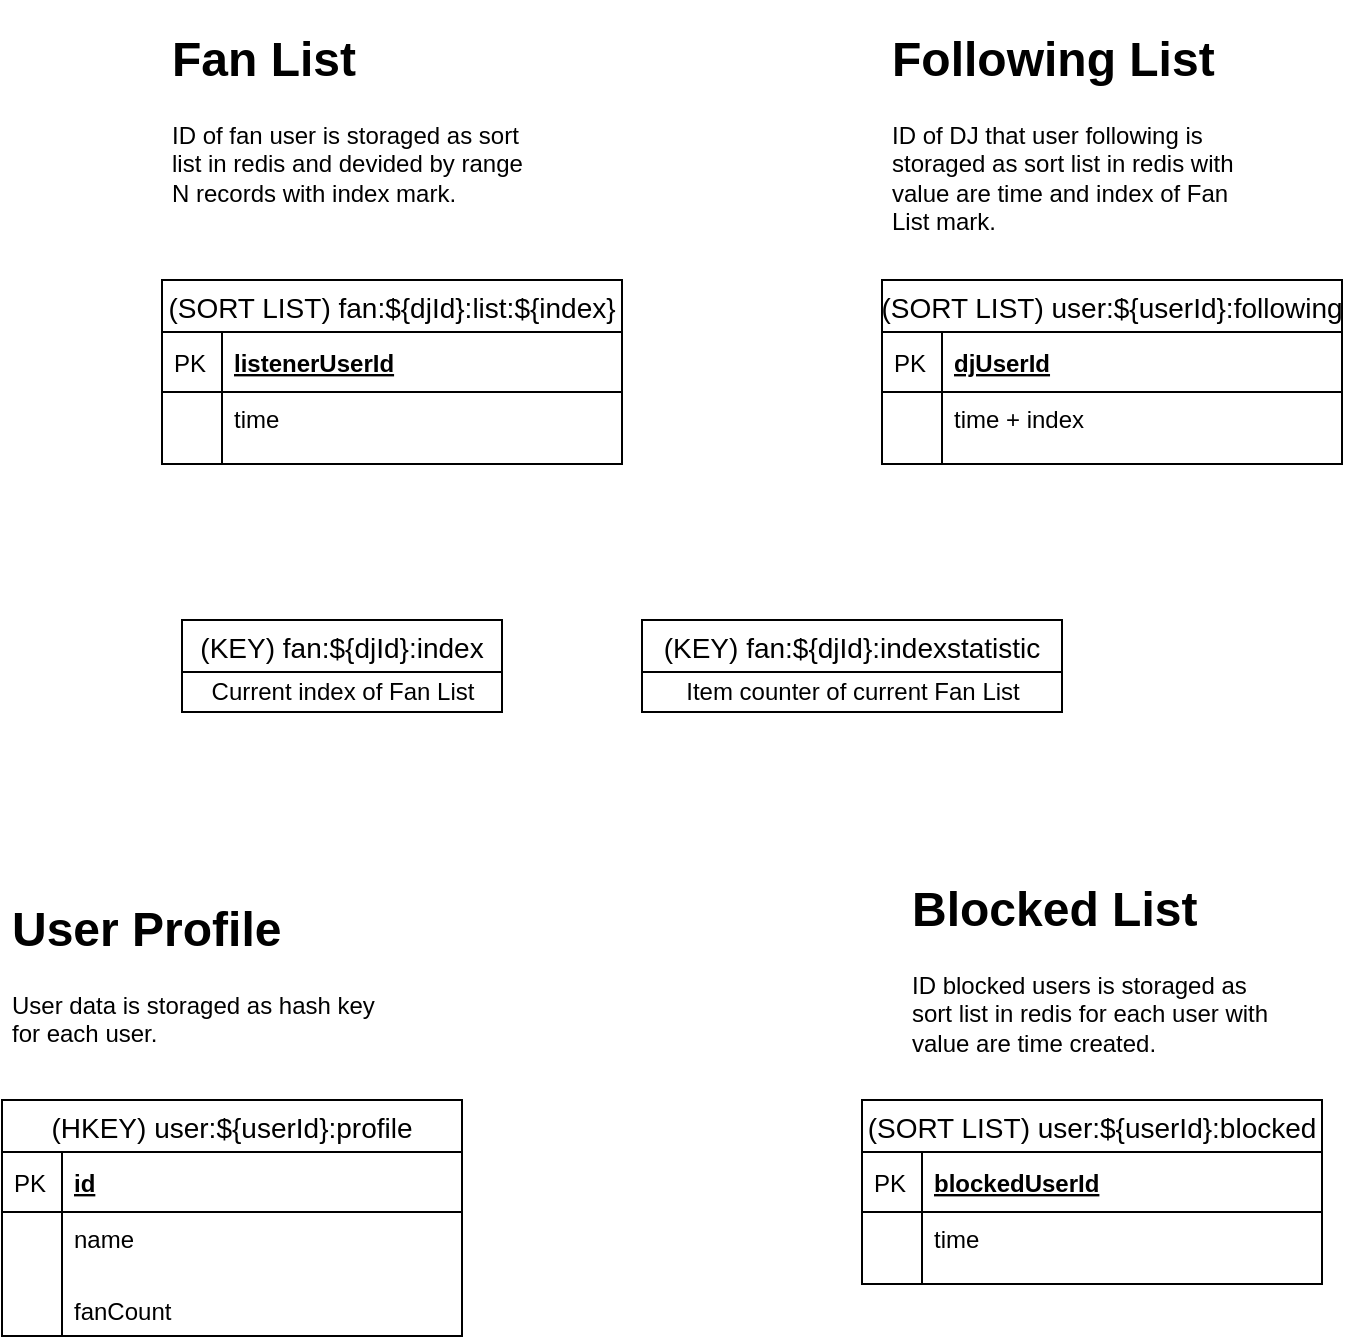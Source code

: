 <mxfile version="12.9.11" type="device"><diagram id="cyjophIvNXStz-tjGQIl" name="Page-1"><mxGraphModel dx="786" dy="725" grid="1" gridSize="10" guides="1" tooltips="1" connect="1" arrows="1" fold="1" page="1" pageScale="1" pageWidth="850" pageHeight="1100" math="0" shadow="0"><root><mxCell id="0"/><mxCell id="1" parent="0"/><mxCell id="ns7NsBVNKlIcUPnEv3qG-16" value="(SORT LIST) fan:${djId}:list:${index}" style="swimlane;fontStyle=0;childLayout=stackLayout;horizontal=1;startSize=26;horizontalStack=0;resizeParent=1;resizeParentMax=0;resizeLast=0;collapsible=1;marginBottom=0;align=center;fontSize=14;" vertex="1" parent="1"><mxGeometry x="100" y="230" width="230" height="92" as="geometry"/></mxCell><mxCell id="ns7NsBVNKlIcUPnEv3qG-17" value="listenerUserId" style="shape=partialRectangle;top=0;left=0;right=0;bottom=1;align=left;verticalAlign=middle;fillColor=none;spacingLeft=34;spacingRight=4;overflow=hidden;rotatable=0;points=[[0,0.5],[1,0.5]];portConstraint=eastwest;dropTarget=0;fontStyle=5;fontSize=12;" vertex="1" parent="ns7NsBVNKlIcUPnEv3qG-16"><mxGeometry y="26" width="230" height="30" as="geometry"/></mxCell><mxCell id="ns7NsBVNKlIcUPnEv3qG-18" value="PK" style="shape=partialRectangle;top=0;left=0;bottom=0;fillColor=none;align=left;verticalAlign=middle;spacingLeft=4;spacingRight=4;overflow=hidden;rotatable=0;points=[];portConstraint=eastwest;part=1;fontSize=12;" vertex="1" connectable="0" parent="ns7NsBVNKlIcUPnEv3qG-17"><mxGeometry width="30" height="30" as="geometry"/></mxCell><mxCell id="ns7NsBVNKlIcUPnEv3qG-19" value="time" style="shape=partialRectangle;top=0;left=0;right=0;bottom=0;align=left;verticalAlign=top;fillColor=none;spacingLeft=34;spacingRight=4;overflow=hidden;rotatable=0;points=[[0,0.5],[1,0.5]];portConstraint=eastwest;dropTarget=0;fontSize=12;" vertex="1" parent="ns7NsBVNKlIcUPnEv3qG-16"><mxGeometry y="56" width="230" height="26" as="geometry"/></mxCell><mxCell id="ns7NsBVNKlIcUPnEv3qG-20" value="" style="shape=partialRectangle;top=0;left=0;bottom=0;fillColor=none;align=left;verticalAlign=top;spacingLeft=4;spacingRight=4;overflow=hidden;rotatable=0;points=[];portConstraint=eastwest;part=1;fontSize=12;" vertex="1" connectable="0" parent="ns7NsBVNKlIcUPnEv3qG-19"><mxGeometry width="30" height="26" as="geometry"/></mxCell><mxCell id="ns7NsBVNKlIcUPnEv3qG-25" value="" style="shape=partialRectangle;top=0;left=0;right=0;bottom=0;align=left;verticalAlign=top;fillColor=none;spacingLeft=34;spacingRight=4;overflow=hidden;rotatable=0;points=[[0,0.5],[1,0.5]];portConstraint=eastwest;dropTarget=0;fontSize=12;" vertex="1" parent="ns7NsBVNKlIcUPnEv3qG-16"><mxGeometry y="82" width="230" height="10" as="geometry"/></mxCell><mxCell id="ns7NsBVNKlIcUPnEv3qG-26" value="" style="shape=partialRectangle;top=0;left=0;bottom=0;fillColor=none;align=left;verticalAlign=top;spacingLeft=4;spacingRight=4;overflow=hidden;rotatable=0;points=[];portConstraint=eastwest;part=1;fontSize=12;" vertex="1" connectable="0" parent="ns7NsBVNKlIcUPnEv3qG-25"><mxGeometry width="30" height="10" as="geometry"/></mxCell><mxCell id="ns7NsBVNKlIcUPnEv3qG-27" value="(SORT LIST) user:${userId}:following" style="swimlane;fontStyle=0;childLayout=stackLayout;horizontal=1;startSize=26;horizontalStack=0;resizeParent=1;resizeParentMax=0;resizeLast=0;collapsible=1;marginBottom=0;align=center;fontSize=14;" vertex="1" parent="1"><mxGeometry x="460" y="230" width="230" height="92" as="geometry"/></mxCell><mxCell id="ns7NsBVNKlIcUPnEv3qG-28" value="djUserId" style="shape=partialRectangle;top=0;left=0;right=0;bottom=1;align=left;verticalAlign=middle;fillColor=none;spacingLeft=34;spacingRight=4;overflow=hidden;rotatable=0;points=[[0,0.5],[1,0.5]];portConstraint=eastwest;dropTarget=0;fontStyle=5;fontSize=12;" vertex="1" parent="ns7NsBVNKlIcUPnEv3qG-27"><mxGeometry y="26" width="230" height="30" as="geometry"/></mxCell><mxCell id="ns7NsBVNKlIcUPnEv3qG-29" value="PK" style="shape=partialRectangle;top=0;left=0;bottom=0;fillColor=none;align=left;verticalAlign=middle;spacingLeft=4;spacingRight=4;overflow=hidden;rotatable=0;points=[];portConstraint=eastwest;part=1;fontSize=12;" vertex="1" connectable="0" parent="ns7NsBVNKlIcUPnEv3qG-28"><mxGeometry width="30" height="30" as="geometry"/></mxCell><mxCell id="ns7NsBVNKlIcUPnEv3qG-30" value="time + index" style="shape=partialRectangle;top=0;left=0;right=0;bottom=0;align=left;verticalAlign=top;fillColor=none;spacingLeft=34;spacingRight=4;overflow=hidden;rotatable=0;points=[[0,0.5],[1,0.5]];portConstraint=eastwest;dropTarget=0;fontSize=12;" vertex="1" parent="ns7NsBVNKlIcUPnEv3qG-27"><mxGeometry y="56" width="230" height="26" as="geometry"/></mxCell><mxCell id="ns7NsBVNKlIcUPnEv3qG-31" value="" style="shape=partialRectangle;top=0;left=0;bottom=0;fillColor=none;align=left;verticalAlign=top;spacingLeft=4;spacingRight=4;overflow=hidden;rotatable=0;points=[];portConstraint=eastwest;part=1;fontSize=12;" vertex="1" connectable="0" parent="ns7NsBVNKlIcUPnEv3qG-30"><mxGeometry width="30" height="26" as="geometry"/></mxCell><mxCell id="ns7NsBVNKlIcUPnEv3qG-32" value="" style="shape=partialRectangle;top=0;left=0;right=0;bottom=0;align=left;verticalAlign=top;fillColor=none;spacingLeft=34;spacingRight=4;overflow=hidden;rotatable=0;points=[[0,0.5],[1,0.5]];portConstraint=eastwest;dropTarget=0;fontSize=12;" vertex="1" parent="ns7NsBVNKlIcUPnEv3qG-27"><mxGeometry y="82" width="230" height="10" as="geometry"/></mxCell><mxCell id="ns7NsBVNKlIcUPnEv3qG-33" value="" style="shape=partialRectangle;top=0;left=0;bottom=0;fillColor=none;align=left;verticalAlign=top;spacingLeft=4;spacingRight=4;overflow=hidden;rotatable=0;points=[];portConstraint=eastwest;part=1;fontSize=12;" vertex="1" connectable="0" parent="ns7NsBVNKlIcUPnEv3qG-32"><mxGeometry width="30" height="10" as="geometry"/></mxCell><mxCell id="ns7NsBVNKlIcUPnEv3qG-34" value="(KEY) fan:${djId}:index" style="swimlane;fontStyle=0;childLayout=stackLayout;horizontal=1;startSize=26;horizontalStack=0;resizeParent=1;resizeParentMax=0;resizeLast=0;collapsible=1;marginBottom=0;align=center;fontSize=14;" vertex="1" parent="1"><mxGeometry x="110" y="400" width="160" height="46" as="geometry"/></mxCell><mxCell id="ns7NsBVNKlIcUPnEv3qG-62" value="Current index of Fan List" style="text;html=1;align=center;verticalAlign=middle;resizable=0;points=[];autosize=1;" vertex="1" parent="ns7NsBVNKlIcUPnEv3qG-34"><mxGeometry y="26" width="160" height="20" as="geometry"/></mxCell><mxCell id="ns7NsBVNKlIcUPnEv3qG-38" value="(KEY) fan:${djId}:indexstatistic" style="swimlane;fontStyle=0;childLayout=stackLayout;horizontal=1;startSize=26;horizontalStack=0;resizeParent=1;resizeParentMax=0;resizeLast=0;collapsible=1;marginBottom=0;align=center;fontSize=14;" vertex="1" parent="1"><mxGeometry x="340" y="400" width="210" height="46" as="geometry"/></mxCell><mxCell id="ns7NsBVNKlIcUPnEv3qG-61" value="Item counter of current Fan List" style="text;html=1;align=center;verticalAlign=middle;resizable=0;points=[];autosize=1;" vertex="1" parent="ns7NsBVNKlIcUPnEv3qG-38"><mxGeometry y="26" width="210" height="20" as="geometry"/></mxCell><mxCell id="ns7NsBVNKlIcUPnEv3qG-39" value="(SORT LIST) user:${userId}:blocked" style="swimlane;fontStyle=0;childLayout=stackLayout;horizontal=1;startSize=26;horizontalStack=0;resizeParent=1;resizeParentMax=0;resizeLast=0;collapsible=1;marginBottom=0;align=center;fontSize=14;" vertex="1" parent="1"><mxGeometry x="450" y="640" width="230" height="92" as="geometry"/></mxCell><mxCell id="ns7NsBVNKlIcUPnEv3qG-40" value="blockedUserId" style="shape=partialRectangle;top=0;left=0;right=0;bottom=1;align=left;verticalAlign=middle;fillColor=none;spacingLeft=34;spacingRight=4;overflow=hidden;rotatable=0;points=[[0,0.5],[1,0.5]];portConstraint=eastwest;dropTarget=0;fontStyle=5;fontSize=12;" vertex="1" parent="ns7NsBVNKlIcUPnEv3qG-39"><mxGeometry y="26" width="230" height="30" as="geometry"/></mxCell><mxCell id="ns7NsBVNKlIcUPnEv3qG-41" value="PK" style="shape=partialRectangle;top=0;left=0;bottom=0;fillColor=none;align=left;verticalAlign=middle;spacingLeft=4;spacingRight=4;overflow=hidden;rotatable=0;points=[];portConstraint=eastwest;part=1;fontSize=12;" vertex="1" connectable="0" parent="ns7NsBVNKlIcUPnEv3qG-40"><mxGeometry width="30" height="30" as="geometry"/></mxCell><mxCell id="ns7NsBVNKlIcUPnEv3qG-42" value="time" style="shape=partialRectangle;top=0;left=0;right=0;bottom=0;align=left;verticalAlign=top;fillColor=none;spacingLeft=34;spacingRight=4;overflow=hidden;rotatable=0;points=[[0,0.5],[1,0.5]];portConstraint=eastwest;dropTarget=0;fontSize=12;" vertex="1" parent="ns7NsBVNKlIcUPnEv3qG-39"><mxGeometry y="56" width="230" height="26" as="geometry"/></mxCell><mxCell id="ns7NsBVNKlIcUPnEv3qG-43" value="" style="shape=partialRectangle;top=0;left=0;bottom=0;fillColor=none;align=left;verticalAlign=top;spacingLeft=4;spacingRight=4;overflow=hidden;rotatable=0;points=[];portConstraint=eastwest;part=1;fontSize=12;" vertex="1" connectable="0" parent="ns7NsBVNKlIcUPnEv3qG-42"><mxGeometry width="30" height="26" as="geometry"/></mxCell><mxCell id="ns7NsBVNKlIcUPnEv3qG-44" value="" style="shape=partialRectangle;top=0;left=0;right=0;bottom=0;align=left;verticalAlign=top;fillColor=none;spacingLeft=34;spacingRight=4;overflow=hidden;rotatable=0;points=[[0,0.5],[1,0.5]];portConstraint=eastwest;dropTarget=0;fontSize=12;" vertex="1" parent="ns7NsBVNKlIcUPnEv3qG-39"><mxGeometry y="82" width="230" height="10" as="geometry"/></mxCell><mxCell id="ns7NsBVNKlIcUPnEv3qG-45" value="" style="shape=partialRectangle;top=0;left=0;bottom=0;fillColor=none;align=left;verticalAlign=top;spacingLeft=4;spacingRight=4;overflow=hidden;rotatable=0;points=[];portConstraint=eastwest;part=1;fontSize=12;" vertex="1" connectable="0" parent="ns7NsBVNKlIcUPnEv3qG-44"><mxGeometry width="30" height="10" as="geometry"/></mxCell><mxCell id="ns7NsBVNKlIcUPnEv3qG-47" value="(HKEY) user:${userId}:profile" style="swimlane;fontStyle=0;childLayout=stackLayout;horizontal=1;startSize=26;horizontalStack=0;resizeParent=1;resizeParentMax=0;resizeLast=0;collapsible=1;marginBottom=0;align=center;fontSize=14;" vertex="1" parent="1"><mxGeometry x="20" y="640" width="230" height="118" as="geometry"/></mxCell><mxCell id="ns7NsBVNKlIcUPnEv3qG-48" value="id" style="shape=partialRectangle;top=0;left=0;right=0;bottom=1;align=left;verticalAlign=middle;fillColor=none;spacingLeft=34;spacingRight=4;overflow=hidden;rotatable=0;points=[[0,0.5],[1,0.5]];portConstraint=eastwest;dropTarget=0;fontStyle=5;fontSize=12;" vertex="1" parent="ns7NsBVNKlIcUPnEv3qG-47"><mxGeometry y="26" width="230" height="30" as="geometry"/></mxCell><mxCell id="ns7NsBVNKlIcUPnEv3qG-49" value="PK" style="shape=partialRectangle;top=0;left=0;bottom=0;fillColor=none;align=left;verticalAlign=middle;spacingLeft=4;spacingRight=4;overflow=hidden;rotatable=0;points=[];portConstraint=eastwest;part=1;fontSize=12;" vertex="1" connectable="0" parent="ns7NsBVNKlIcUPnEv3qG-48"><mxGeometry width="30" height="30" as="geometry"/></mxCell><mxCell id="ns7NsBVNKlIcUPnEv3qG-50" value="name" style="shape=partialRectangle;top=0;left=0;right=0;bottom=0;align=left;verticalAlign=top;fillColor=none;spacingLeft=34;spacingRight=4;overflow=hidden;rotatable=0;points=[[0,0.5],[1,0.5]];portConstraint=eastwest;dropTarget=0;fontSize=12;" vertex="1" parent="ns7NsBVNKlIcUPnEv3qG-47"><mxGeometry y="56" width="230" height="26" as="geometry"/></mxCell><mxCell id="ns7NsBVNKlIcUPnEv3qG-51" value="" style="shape=partialRectangle;top=0;left=0;bottom=0;fillColor=none;align=left;verticalAlign=top;spacingLeft=4;spacingRight=4;overflow=hidden;rotatable=0;points=[];portConstraint=eastwest;part=1;fontSize=12;" vertex="1" connectable="0" parent="ns7NsBVNKlIcUPnEv3qG-50"><mxGeometry width="30" height="26" as="geometry"/></mxCell><mxCell id="ns7NsBVNKlIcUPnEv3qG-52" value="" style="shape=partialRectangle;top=0;left=0;right=0;bottom=0;align=left;verticalAlign=top;fillColor=none;spacingLeft=34;spacingRight=4;overflow=hidden;rotatable=0;points=[[0,0.5],[1,0.5]];portConstraint=eastwest;dropTarget=0;fontSize=12;" vertex="1" parent="ns7NsBVNKlIcUPnEv3qG-47"><mxGeometry y="82" width="230" height="10" as="geometry"/></mxCell><mxCell id="ns7NsBVNKlIcUPnEv3qG-53" value="" style="shape=partialRectangle;top=0;left=0;bottom=0;fillColor=none;align=left;verticalAlign=top;spacingLeft=4;spacingRight=4;overflow=hidden;rotatable=0;points=[];portConstraint=eastwest;part=1;fontSize=12;" vertex="1" connectable="0" parent="ns7NsBVNKlIcUPnEv3qG-52"><mxGeometry width="30" height="10" as="geometry"/></mxCell><mxCell id="ns7NsBVNKlIcUPnEv3qG-54" value="fanCount" style="shape=partialRectangle;top=0;left=0;right=0;bottom=0;align=left;verticalAlign=top;fillColor=none;spacingLeft=34;spacingRight=4;overflow=hidden;rotatable=0;points=[[0,0.5],[1,0.5]];portConstraint=eastwest;dropTarget=0;fontSize=12;" vertex="1" parent="ns7NsBVNKlIcUPnEv3qG-47"><mxGeometry y="92" width="230" height="26" as="geometry"/></mxCell><mxCell id="ns7NsBVNKlIcUPnEv3qG-55" value="" style="shape=partialRectangle;top=0;left=0;bottom=0;fillColor=none;align=left;verticalAlign=top;spacingLeft=4;spacingRight=4;overflow=hidden;rotatable=0;points=[];portConstraint=eastwest;part=1;fontSize=12;" vertex="1" connectable="0" parent="ns7NsBVNKlIcUPnEv3qG-54"><mxGeometry width="30" height="26" as="geometry"/></mxCell><mxCell id="ns7NsBVNKlIcUPnEv3qG-57" value="&lt;h1&gt;Fan List&lt;/h1&gt;&lt;p&gt;ID of fan user is storaged as sort list in redis and devided by range N records with index mark.&lt;/p&gt;" style="text;html=1;strokeColor=none;fillColor=none;spacing=5;spacingTop=-20;whiteSpace=wrap;overflow=hidden;rounded=0;" vertex="1" parent="1"><mxGeometry x="100" y="100" width="190" height="120" as="geometry"/></mxCell><mxCell id="ns7NsBVNKlIcUPnEv3qG-58" value="&lt;h1&gt;Following List&lt;/h1&gt;&lt;p&gt;ID of DJ that user following is storaged as sort list in redis with value are time and index of Fan List mark.&lt;/p&gt;" style="text;html=1;strokeColor=none;fillColor=none;spacing=5;spacingTop=-20;whiteSpace=wrap;overflow=hidden;rounded=0;" vertex="1" parent="1"><mxGeometry x="460" y="100" width="190" height="120" as="geometry"/></mxCell><mxCell id="ns7NsBVNKlIcUPnEv3qG-59" value="&lt;h1&gt;Blocked List&lt;/h1&gt;&lt;p&gt;ID blocked users is storaged as sort list in redis for each user with value are time created.&lt;/p&gt;" style="text;html=1;strokeColor=none;fillColor=none;spacing=5;spacingTop=-20;whiteSpace=wrap;overflow=hidden;rounded=0;" vertex="1" parent="1"><mxGeometry x="470" y="525" width="190" height="110" as="geometry"/></mxCell><mxCell id="ns7NsBVNKlIcUPnEv3qG-60" value="&lt;h1&gt;User Profile&lt;/h1&gt;&lt;p&gt;User data is storaged as hash key for each user.&lt;/p&gt;" style="text;html=1;strokeColor=none;fillColor=none;spacing=5;spacingTop=-20;whiteSpace=wrap;overflow=hidden;rounded=0;" vertex="1" parent="1"><mxGeometry x="20" y="535" width="190" height="90" as="geometry"/></mxCell></root></mxGraphModel></diagram></mxfile>